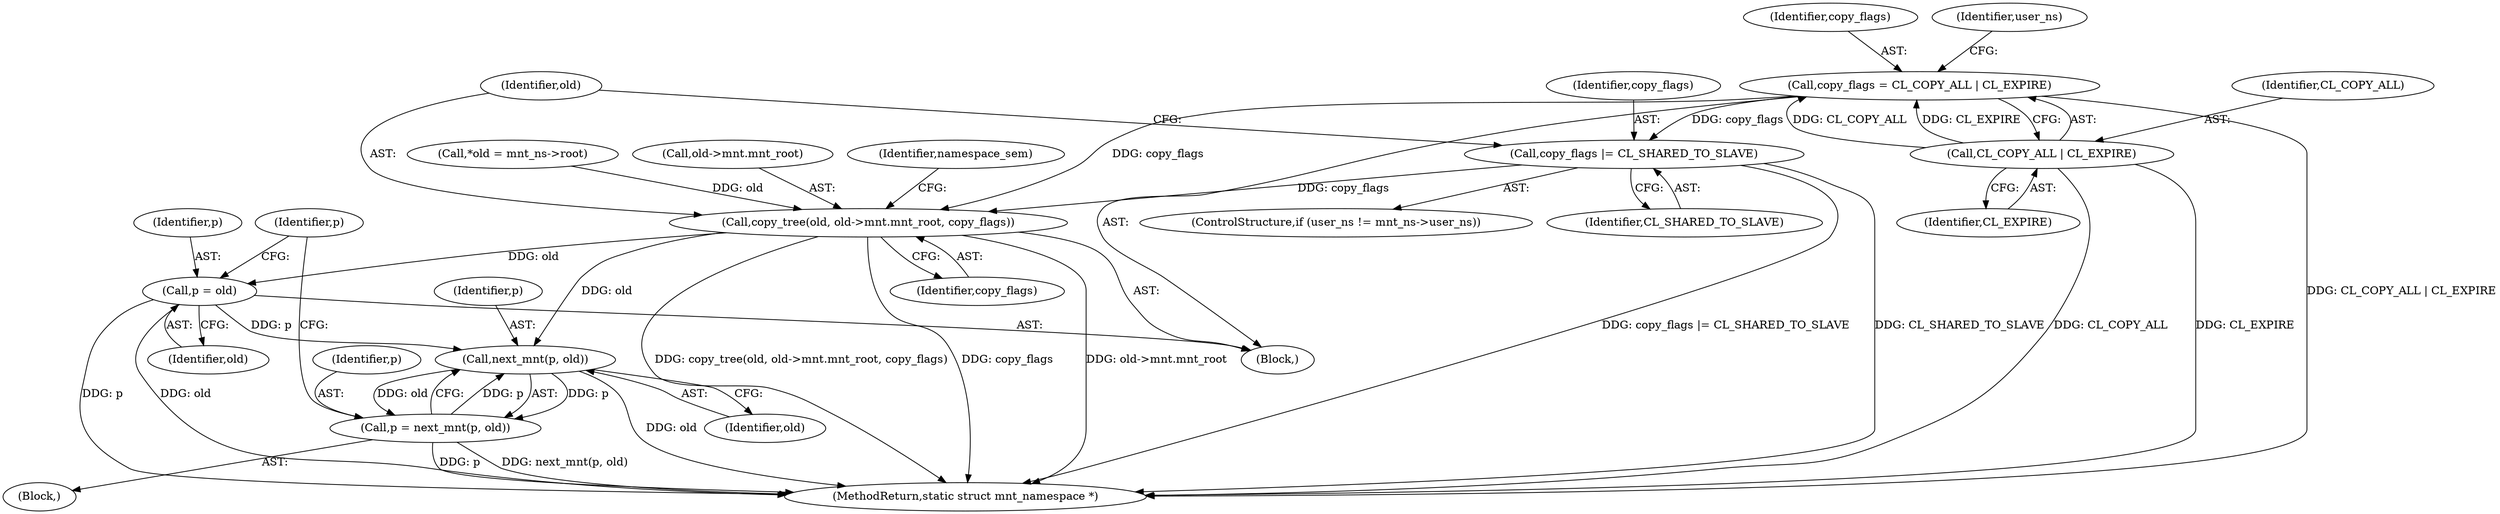 digraph "0_linux_132c94e31b8bca8ea921f9f96a57d684fa4ae0a9_0@API" {
"1000137" [label="(Call,copy_flags = CL_COPY_ALL | CL_EXPIRE)"];
"1000139" [label="(Call,CL_COPY_ALL | CL_EXPIRE)"];
"1000148" [label="(Call,copy_flags |= CL_SHARED_TO_SLAVE)"];
"1000151" [label="(Call,copy_tree(old, old->mnt.mnt_root, copy_flags))"];
"1000171" [label="(Call,p = old)"];
"1000245" [label="(Call,next_mnt(p, old))"];
"1000243" [label="(Call,p = next_mnt(p, old))"];
"1000171" [label="(Call,p = old)"];
"1000244" [label="(Identifier,p)"];
"1000261" [label="(MethodReturn,static struct mnt_namespace *)"];
"1000141" [label="(Identifier,CL_EXPIRE)"];
"1000138" [label="(Identifier,copy_flags)"];
"1000149" [label="(Identifier,copy_flags)"];
"1000142" [label="(ControlStructure,if (user_ns != mnt_ns->user_ns))"];
"1000106" [label="(Block,)"];
"1000140" [label="(Identifier,CL_COPY_ALL)"];
"1000119" [label="(Call,*old = mnt_ns->root)"];
"1000158" [label="(Identifier,copy_flags)"];
"1000151" [label="(Call,copy_tree(old, old->mnt.mnt_root, copy_flags))"];
"1000176" [label="(Block,)"];
"1000150" [label="(Identifier,CL_SHARED_TO_SLAVE)"];
"1000162" [label="(Identifier,namespace_sem)"];
"1000172" [label="(Identifier,p)"];
"1000243" [label="(Call,p = next_mnt(p, old))"];
"1000148" [label="(Call,copy_flags |= CL_SHARED_TO_SLAVE)"];
"1000152" [label="(Identifier,old)"];
"1000245" [label="(Call,next_mnt(p, old))"];
"1000247" [label="(Identifier,old)"];
"1000246" [label="(Identifier,p)"];
"1000153" [label="(Call,old->mnt.mnt_root)"];
"1000173" [label="(Identifier,old)"];
"1000144" [label="(Identifier,user_ns)"];
"1000139" [label="(Call,CL_COPY_ALL | CL_EXPIRE)"];
"1000175" [label="(Identifier,p)"];
"1000137" [label="(Call,copy_flags = CL_COPY_ALL | CL_EXPIRE)"];
"1000137" -> "1000106"  [label="AST: "];
"1000137" -> "1000139"  [label="CFG: "];
"1000138" -> "1000137"  [label="AST: "];
"1000139" -> "1000137"  [label="AST: "];
"1000144" -> "1000137"  [label="CFG: "];
"1000137" -> "1000261"  [label="DDG: CL_COPY_ALL | CL_EXPIRE"];
"1000139" -> "1000137"  [label="DDG: CL_COPY_ALL"];
"1000139" -> "1000137"  [label="DDG: CL_EXPIRE"];
"1000137" -> "1000148"  [label="DDG: copy_flags"];
"1000137" -> "1000151"  [label="DDG: copy_flags"];
"1000139" -> "1000141"  [label="CFG: "];
"1000140" -> "1000139"  [label="AST: "];
"1000141" -> "1000139"  [label="AST: "];
"1000139" -> "1000261"  [label="DDG: CL_COPY_ALL"];
"1000139" -> "1000261"  [label="DDG: CL_EXPIRE"];
"1000148" -> "1000142"  [label="AST: "];
"1000148" -> "1000150"  [label="CFG: "];
"1000149" -> "1000148"  [label="AST: "];
"1000150" -> "1000148"  [label="AST: "];
"1000152" -> "1000148"  [label="CFG: "];
"1000148" -> "1000261"  [label="DDG: copy_flags |= CL_SHARED_TO_SLAVE"];
"1000148" -> "1000261"  [label="DDG: CL_SHARED_TO_SLAVE"];
"1000148" -> "1000151"  [label="DDG: copy_flags"];
"1000151" -> "1000106"  [label="AST: "];
"1000151" -> "1000158"  [label="CFG: "];
"1000152" -> "1000151"  [label="AST: "];
"1000153" -> "1000151"  [label="AST: "];
"1000158" -> "1000151"  [label="AST: "];
"1000162" -> "1000151"  [label="CFG: "];
"1000151" -> "1000261"  [label="DDG: copy_tree(old, old->mnt.mnt_root, copy_flags)"];
"1000151" -> "1000261"  [label="DDG: copy_flags"];
"1000151" -> "1000261"  [label="DDG: old->mnt.mnt_root"];
"1000119" -> "1000151"  [label="DDG: old"];
"1000151" -> "1000171"  [label="DDG: old"];
"1000151" -> "1000245"  [label="DDG: old"];
"1000171" -> "1000106"  [label="AST: "];
"1000171" -> "1000173"  [label="CFG: "];
"1000172" -> "1000171"  [label="AST: "];
"1000173" -> "1000171"  [label="AST: "];
"1000175" -> "1000171"  [label="CFG: "];
"1000171" -> "1000261"  [label="DDG: p"];
"1000171" -> "1000261"  [label="DDG: old"];
"1000171" -> "1000245"  [label="DDG: p"];
"1000245" -> "1000243"  [label="AST: "];
"1000245" -> "1000247"  [label="CFG: "];
"1000246" -> "1000245"  [label="AST: "];
"1000247" -> "1000245"  [label="AST: "];
"1000243" -> "1000245"  [label="CFG: "];
"1000245" -> "1000261"  [label="DDG: old"];
"1000245" -> "1000243"  [label="DDG: p"];
"1000245" -> "1000243"  [label="DDG: old"];
"1000243" -> "1000245"  [label="DDG: p"];
"1000243" -> "1000176"  [label="AST: "];
"1000244" -> "1000243"  [label="AST: "];
"1000175" -> "1000243"  [label="CFG: "];
"1000243" -> "1000261"  [label="DDG: p"];
"1000243" -> "1000261"  [label="DDG: next_mnt(p, old)"];
}
